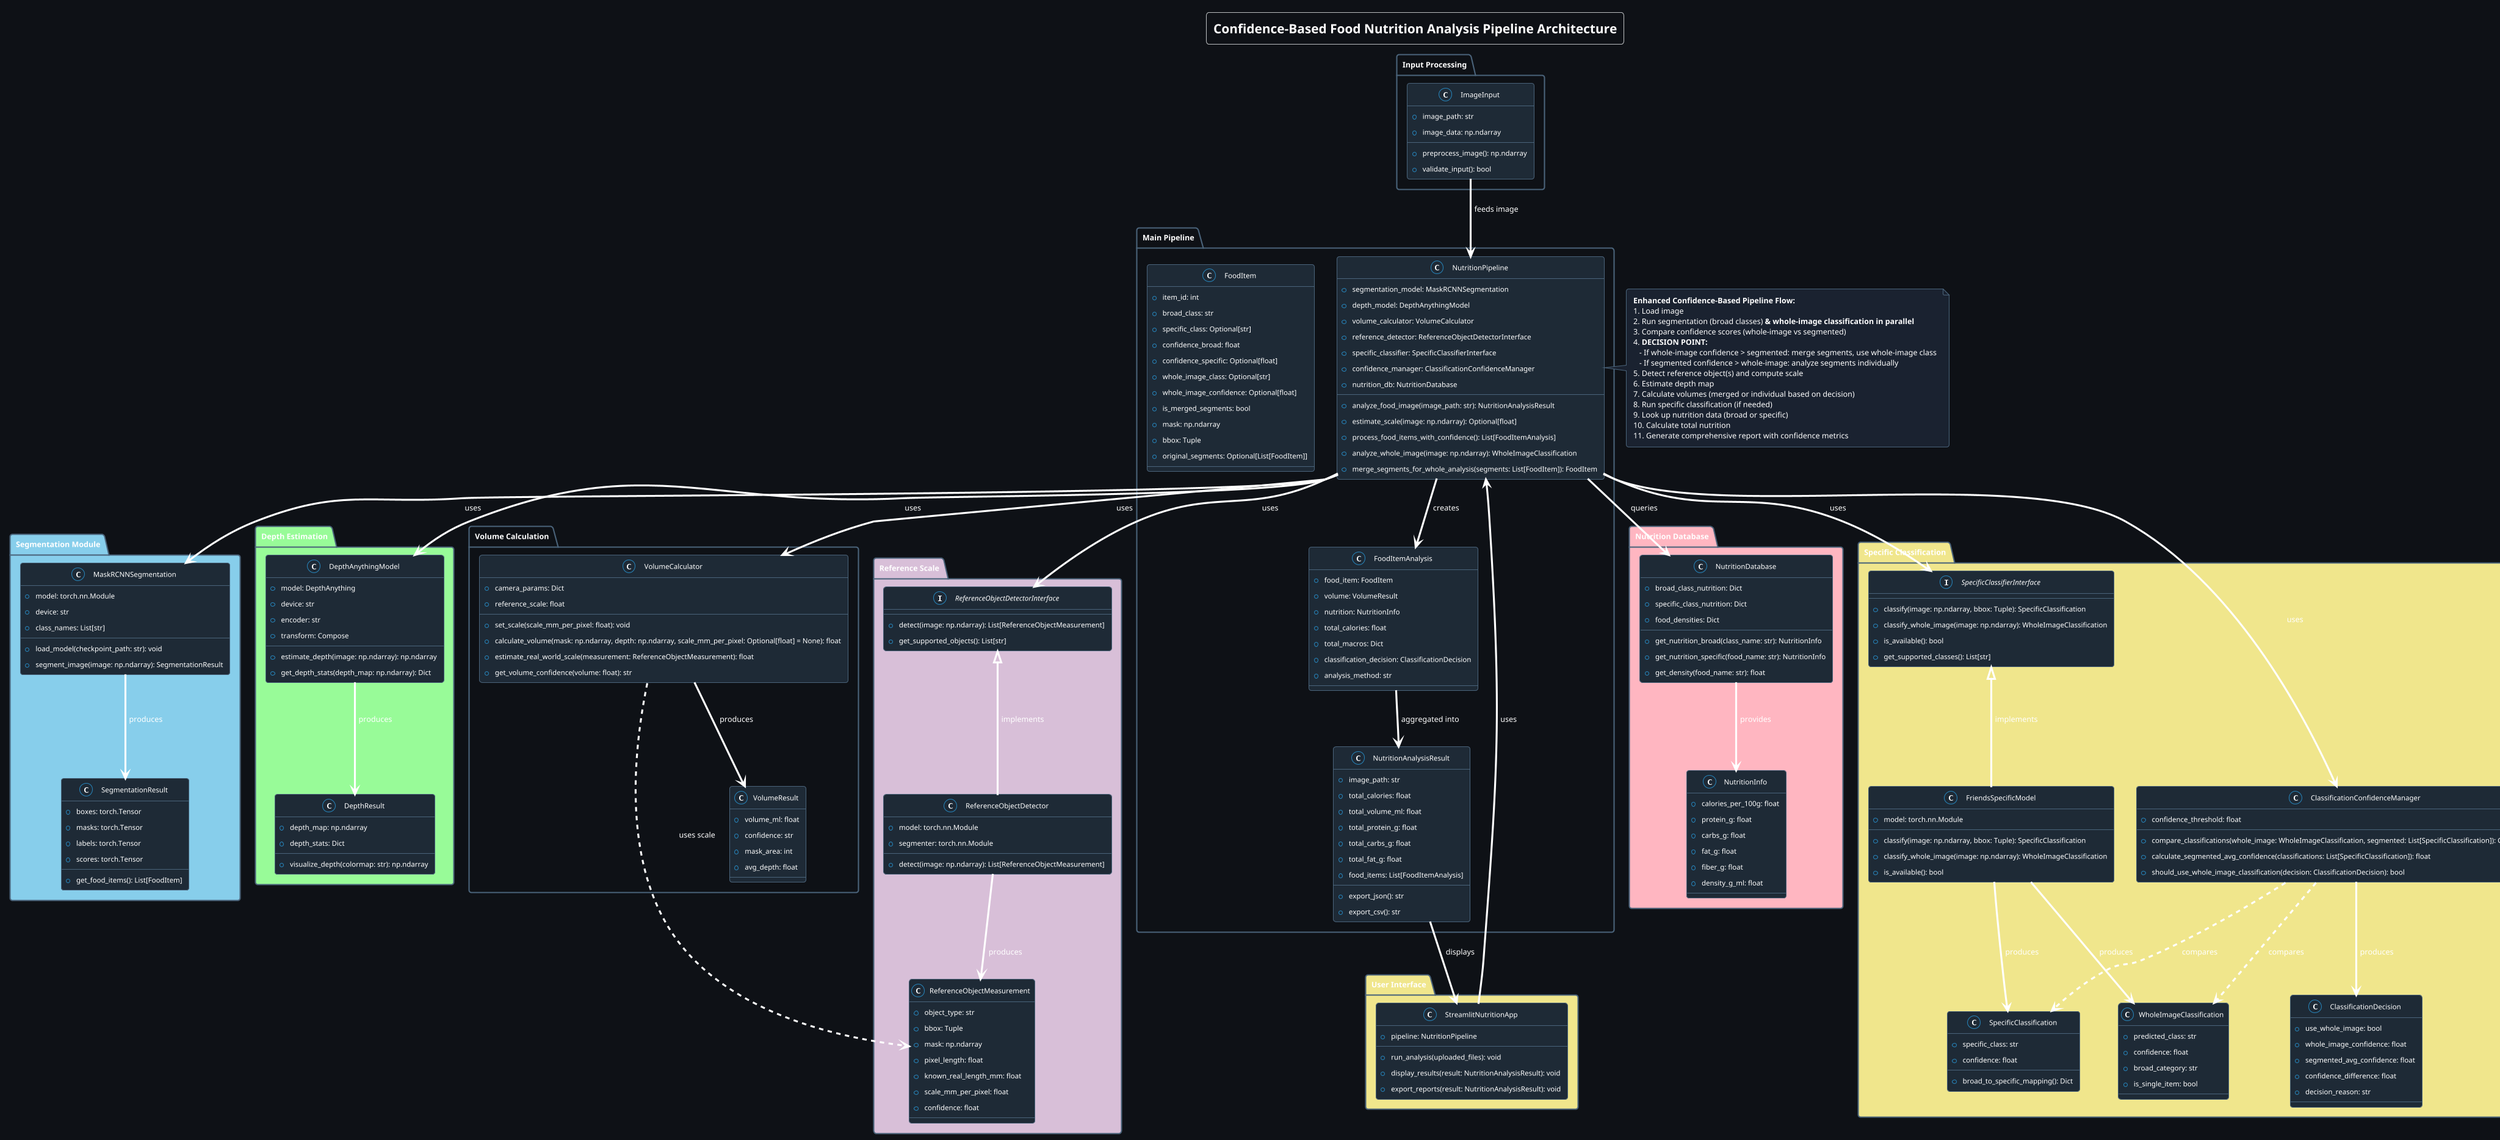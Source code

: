 @startuml Food Nutrition Analysis Pipeline

!theme cerulean-outline

title Confidence-Based Food Nutrition Analysis Pipeline Architecture

' Define colors for different model types
!define SEGMENTATION_COLOR #87CEEB
!define DEPTH_COLOR #98FB98  
!define NUTRITION_COLOR #FFB6C1
!define INTERFACE_COLOR #F0E68C
!define REFERENCE_COLOR #D8BFD8

' Visual style overrides for readability on dark editors
skinparam BackgroundColor #0E1116
skinparam TitleFontColor #FFFFFF
skinparam DefaultFontColor #FFFFFF
skinparam ArrowColor #FFFFFF
skinparam NoteFontColor #FFFFFF
skinparam NoteBackgroundColor #1A2230
skinparam NoteBorderColor #4A637A
skinparam PackageFontColor #FFFFFF
skinparam PackageBorderColor #4A637A
skinparam ClassFontColor #FFFFFF
skinparam ClassBackgroundColor #1E2A36
skinparam ClassBorderColor #4A637A
skinparam InterfaceBackgroundColor #1E2A36
skinparam InterfaceBorderColor #4A637A

package "Input Processing" {
  class ImageInput {
    + image_path: str
    + image_data: np.ndarray
    + preprocess_image(): np.ndarray
    + validate_input(): bool
  }
}

package "Segmentation Module" SEGMENTATION_COLOR {
  class MaskRCNNSegmentation {
    + model: torch.nn.Module
    + device: str
    + class_names: List[str]
    + load_model(checkpoint_path: str): void
    + segment_image(image: np.ndarray): SegmentationResult
  }
  
  class SegmentationResult {
    + boxes: torch.Tensor
    + masks: torch.Tensor
    + labels: torch.Tensor
    + scores: torch.Tensor
    + get_food_items(): List[FoodItem]
  }
}

package "Depth Estimation" DEPTH_COLOR {
  class DepthAnythingModel {
    + model: DepthAnything
    + device: str
    + encoder: str
    + transform: Compose
    + estimate_depth(image: np.ndarray): np.ndarray
    + get_depth_stats(depth_map: np.ndarray): Dict
  }
  
  class DepthResult {
    + depth_map: np.ndarray
    + depth_stats: Dict
    + visualize_depth(colormap: str): np.ndarray
  }
}

package "Volume Calculation" {
  class VolumeCalculator {
    + camera_params: Dict
    + reference_scale: float
    + set_scale(scale_mm_per_pixel: float): void
    + calculate_volume(mask: np.ndarray, depth: np.ndarray, scale_mm_per_pixel: Optional[float] = None): float
    + estimate_real_world_scale(measurement: ReferenceObjectMeasurement): float
    + get_volume_confidence(volume: float): str
  }
  
  class VolumeResult {
    + volume_ml: float
    + confidence: str
    + mask_area: int
    + avg_depth: float
  }
}

package "Reference Scale" REFERENCE_COLOR {
  interface ReferenceObjectDetectorInterface {
    + detect(image: np.ndarray): List[ReferenceObjectMeasurement]
    + get_supported_objects(): List[str]
  }

  class ReferenceObjectDetector {
    + model: torch.nn.Module
    + segmenter: torch.nn.Module
    + detect(image: np.ndarray): List[ReferenceObjectMeasurement]
  }

  class ReferenceObjectMeasurement {
    + object_type: str
    + bbox: Tuple
    + mask: np.ndarray
    + pixel_length: float
    + known_real_length_mm: float
    + scale_mm_per_pixel: float
    + confidence: float
  }
}

package "Specific Classification" INTERFACE_COLOR {
  interface SpecificClassifierInterface {
    + classify(image: np.ndarray, bbox: Tuple): SpecificClassification
    + classify_whole_image(image: np.ndarray): WholeImageClassification
    + is_available(): bool
    + get_supported_classes(): List[str]
  }
  
  class FriendsSpecificModel {
    + model: torch.nn.Module
    + classify(image: np.ndarray, bbox: Tuple): SpecificClassification
    + classify_whole_image(image: np.ndarray): WholeImageClassification
    + is_available(): bool
  }
  
  class SpecificClassification {
    + specific_class: str
    + confidence: float
    + broad_to_specific_mapping(): Dict
  }
  
  class WholeImageClassification {
    + predicted_class: str
    + confidence: float
    + broad_category: str
    + is_single_item: bool
  }
  
  class ClassificationConfidenceManager {
    + confidence_threshold: float
    + compare_classifications(whole_image: WholeImageClassification, segmented: List[SpecificClassification]): ClassificationDecision
    + calculate_segmented_avg_confidence(classifications: List[SpecificClassification]): float
    + should_use_whole_image_classification(decision: ClassificationDecision): bool
  }
  
  class ClassificationDecision {
    + use_whole_image: bool
    + whole_image_confidence: float
    + segmented_avg_confidence: float
    + confidence_difference: float
    + decision_reason: str
  }
}

package "Nutrition Database" NUTRITION_COLOR {
  class NutritionDatabase {
    + broad_class_nutrition: Dict
    + specific_class_nutrition: Dict
    + food_densities: Dict
    + get_nutrition_broad(class_name: str): NutritionInfo
    + get_nutrition_specific(food_name: str): NutritionInfo
    + get_density(food_name: str): float
  }
  
  class NutritionInfo {
    + calories_per_100g: float
    + protein_g: float
    + carbs_g: float
    + fat_g: float
    + fiber_g: float
    + density_g_ml: float
  }
}

package "Main Pipeline" {
  class NutritionPipeline {
    + segmentation_model: MaskRCNNSegmentation
    + depth_model: DepthAnythingModel
    + volume_calculator: VolumeCalculator
    + reference_detector: ReferenceObjectDetectorInterface
    + specific_classifier: SpecificClassifierInterface
    + confidence_manager: ClassificationConfidenceManager
    + nutrition_db: NutritionDatabase
    + analyze_food_image(image_path: str): NutritionAnalysisResult
    + estimate_scale(image: np.ndarray): Optional[float]
    + process_food_items_with_confidence(): List[FoodItemAnalysis]
    + analyze_whole_image(image: np.ndarray): WholeImageClassification
    + merge_segments_for_whole_analysis(segments: List[FoodItem]): FoodItem
  }
  
  class FoodItem {
    + item_id: int
    + broad_class: str
    + specific_class: Optional[str]
    + confidence_broad: float
    + confidence_specific: Optional[float]
    + whole_image_class: Optional[str]
    + whole_image_confidence: Optional[float]
    + is_merged_segments: bool
    + mask: np.ndarray
    + bbox: Tuple
    + original_segments: Optional[List[FoodItem]]
  }
  
  class FoodItemAnalysis {
    + food_item: FoodItem
    + volume: VolumeResult
    + nutrition: NutritionInfo
    + total_calories: float
    + total_macros: Dict
    + classification_decision: ClassificationDecision
    + analysis_method: str
  }
  
  class NutritionAnalysisResult {
    + image_path: str
    + total_calories: float
    + total_volume_ml: float
    + total_protein_g: float
    + total_carbs_g: float
    + total_fat_g: float
    + food_items: List[FoodItemAnalysis]
    + export_json(): str
    + export_csv(): str
  }
}

package "User Interface" INTERFACE_COLOR {
  class StreamlitNutritionApp {
    + pipeline: NutritionPipeline
    + run_analysis(uploaded_files): void
    + display_results(result: NutritionAnalysisResult): void
    + export_reports(result: NutritionAnalysisResult): void
  }
}

' Relationships
ImageInput --> NutritionPipeline : feeds image
NutritionPipeline --> MaskRCNNSegmentation : uses
NutritionPipeline --> DepthAnythingModel : uses  
NutritionPipeline --> VolumeCalculator : uses
NutritionPipeline --> ReferenceObjectDetectorInterface : uses
NutritionPipeline --> SpecificClassifierInterface : uses
NutritionPipeline --> ClassificationConfidenceManager : uses
NutritionPipeline --> NutritionDatabase : queries

MaskRCNNSegmentation --> SegmentationResult : produces
DepthAnythingModel --> DepthResult : produces
VolumeCalculator --> VolumeResult : produces
ReferenceObjectDetectorInterface <|-- ReferenceObjectDetector : implements
ReferenceObjectDetector --> ReferenceObjectMeasurement : produces
VolumeCalculator ..> ReferenceObjectMeasurement : uses scale
SpecificClassifierInterface <|-- FriendsSpecificModel : implements
FriendsSpecificModel --> SpecificClassification : produces
FriendsSpecificModel --> WholeImageClassification : produces
ClassificationConfidenceManager --> ClassificationDecision : produces
ClassificationConfidenceManager ..> WholeImageClassification : compares
ClassificationConfidenceManager ..> SpecificClassification : compares

NutritionDatabase --> NutritionInfo : provides
NutritionPipeline --> FoodItemAnalysis : creates
FoodItemAnalysis --> NutritionAnalysisResult : aggregated into

StreamlitNutritionApp --> NutritionPipeline : uses
NutritionAnalysisResult --> StreamlitNutritionApp : displays

' Sequence Flow
note right of NutritionPipeline
  **Enhanced Confidence-Based Pipeline Flow:**
  1. Load image
  2. Run segmentation (broad classes) **& whole-image classification in parallel**
  3. Compare confidence scores (whole-image vs segmented)
  4. **DECISION POINT:**
     - If whole-image confidence > segmented: merge segments, use whole-image class
     - If segmented confidence > whole-image: analyze segments individually
  5. Detect reference object(s) and compute scale
  6. Estimate depth map
  7. Calculate volumes (merged or individual based on decision)
  8. Run specific classification (if needed)
  9. Look up nutrition data (broad or specific)
  10. Calculate total nutrition
  11. Generate comprehensive report with confidence metrics
end note

note left of ClassificationConfidenceManager
  **Confidence Decision Logic:**
  
  whole_confidence = whole_image_classification.confidence
  segmented_confidence = avg(segment_confidences)
  
  if whole_confidence > segmented_confidence + threshold:
    → Use whole-image classification
    → Merge all segments for volume calculation
    → Apply single nutrition profile
  else:
    → Use individual segment classifications
    → Calculate volumes per segment
    → Sum individual nutrition profiles
end note

@enduml
